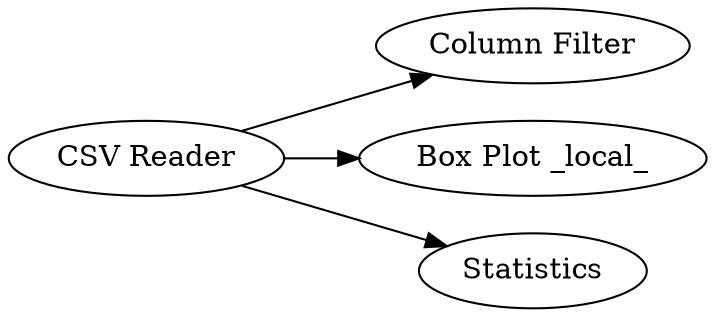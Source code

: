 digraph {
	"7948998431391280049_1" [label="CSV Reader"]
	"2092232429588021476_5" [label="Column Filter"]
	"7948998431391280049_9" [label="Box Plot _local_"]
	"7948998431391280049_2" [label=Statistics]
	"7948998431391280049_1" -> "7948998431391280049_9"
	"7948998431391280049_1" -> "7948998431391280049_2"
	"7948998431391280049_1" -> "2092232429588021476_5"
	rankdir=LR
}
